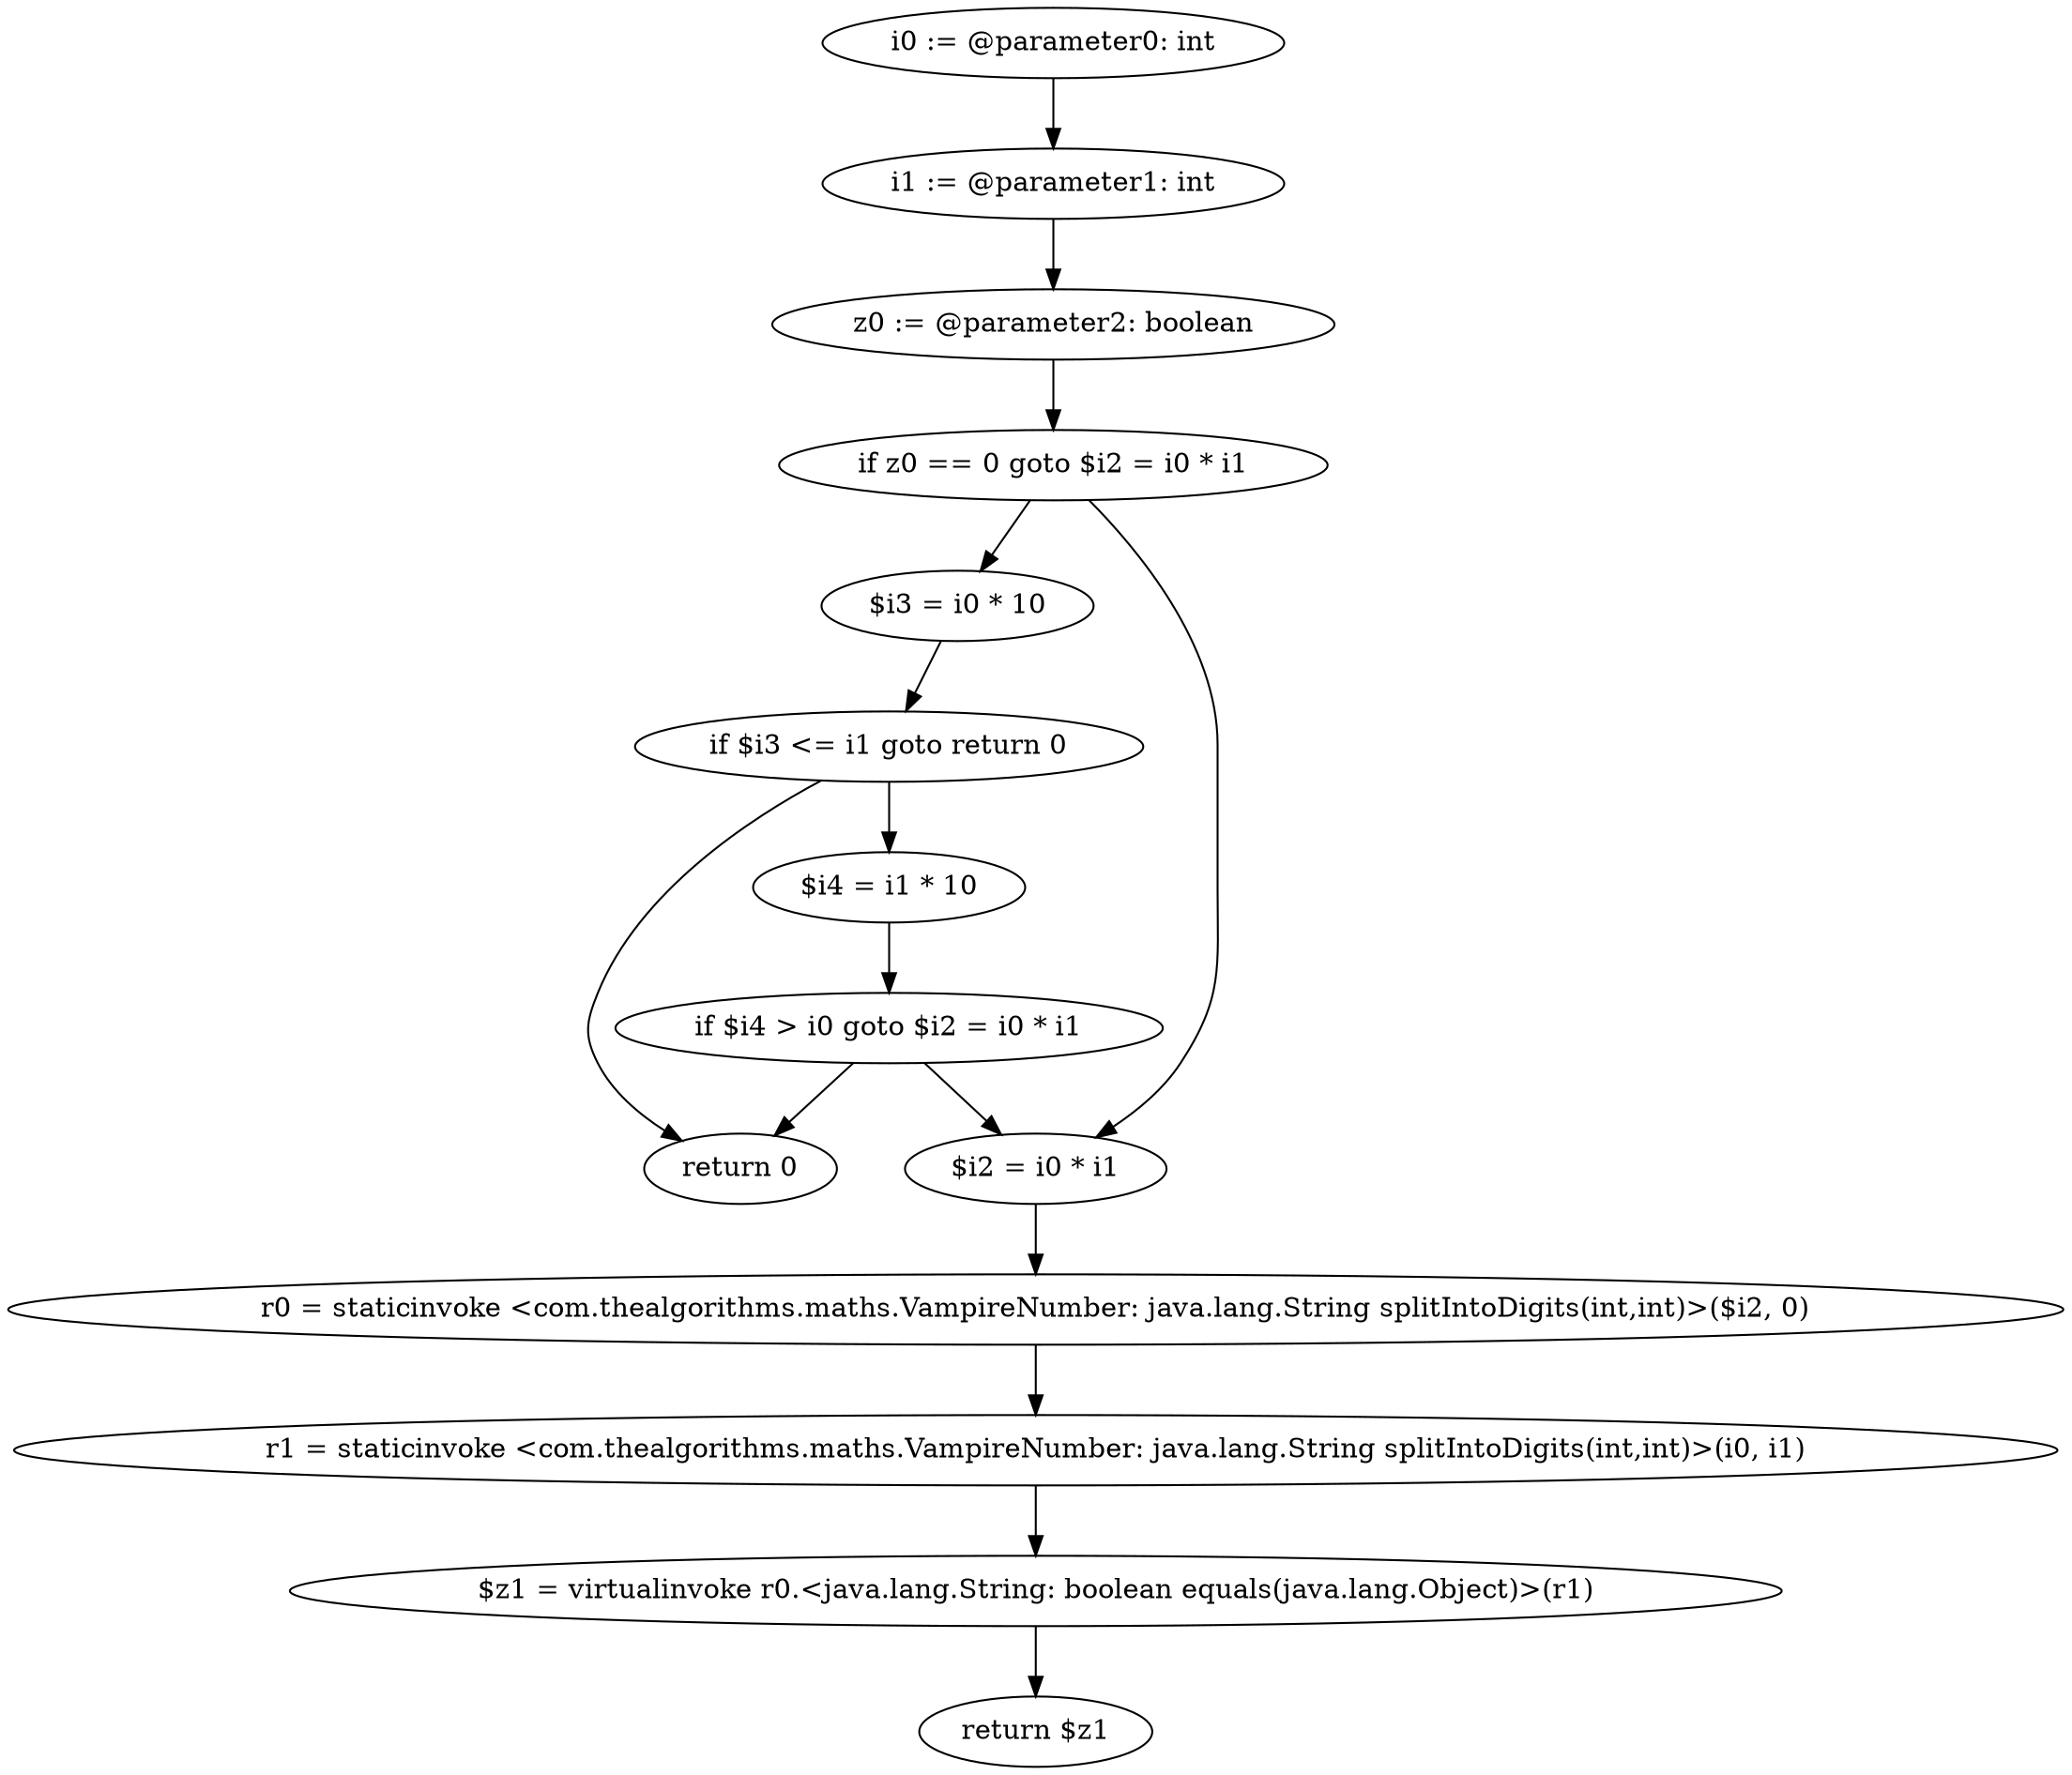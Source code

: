 digraph "unitGraph" {
    "i0 := @parameter0: int"
    "i1 := @parameter1: int"
    "z0 := @parameter2: boolean"
    "if z0 == 0 goto $i2 = i0 * i1"
    "$i3 = i0 * 10"
    "if $i3 <= i1 goto return 0"
    "$i4 = i1 * 10"
    "if $i4 > i0 goto $i2 = i0 * i1"
    "return 0"
    "$i2 = i0 * i1"
    "r0 = staticinvoke <com.thealgorithms.maths.VampireNumber: java.lang.String splitIntoDigits(int,int)>($i2, 0)"
    "r1 = staticinvoke <com.thealgorithms.maths.VampireNumber: java.lang.String splitIntoDigits(int,int)>(i0, i1)"
    "$z1 = virtualinvoke r0.<java.lang.String: boolean equals(java.lang.Object)>(r1)"
    "return $z1"
    "i0 := @parameter0: int"->"i1 := @parameter1: int";
    "i1 := @parameter1: int"->"z0 := @parameter2: boolean";
    "z0 := @parameter2: boolean"->"if z0 == 0 goto $i2 = i0 * i1";
    "if z0 == 0 goto $i2 = i0 * i1"->"$i3 = i0 * 10";
    "if z0 == 0 goto $i2 = i0 * i1"->"$i2 = i0 * i1";
    "$i3 = i0 * 10"->"if $i3 <= i1 goto return 0";
    "if $i3 <= i1 goto return 0"->"$i4 = i1 * 10";
    "if $i3 <= i1 goto return 0"->"return 0";
    "$i4 = i1 * 10"->"if $i4 > i0 goto $i2 = i0 * i1";
    "if $i4 > i0 goto $i2 = i0 * i1"->"return 0";
    "if $i4 > i0 goto $i2 = i0 * i1"->"$i2 = i0 * i1";
    "$i2 = i0 * i1"->"r0 = staticinvoke <com.thealgorithms.maths.VampireNumber: java.lang.String splitIntoDigits(int,int)>($i2, 0)";
    "r0 = staticinvoke <com.thealgorithms.maths.VampireNumber: java.lang.String splitIntoDigits(int,int)>($i2, 0)"->"r1 = staticinvoke <com.thealgorithms.maths.VampireNumber: java.lang.String splitIntoDigits(int,int)>(i0, i1)";
    "r1 = staticinvoke <com.thealgorithms.maths.VampireNumber: java.lang.String splitIntoDigits(int,int)>(i0, i1)"->"$z1 = virtualinvoke r0.<java.lang.String: boolean equals(java.lang.Object)>(r1)";
    "$z1 = virtualinvoke r0.<java.lang.String: boolean equals(java.lang.Object)>(r1)"->"return $z1";
}
